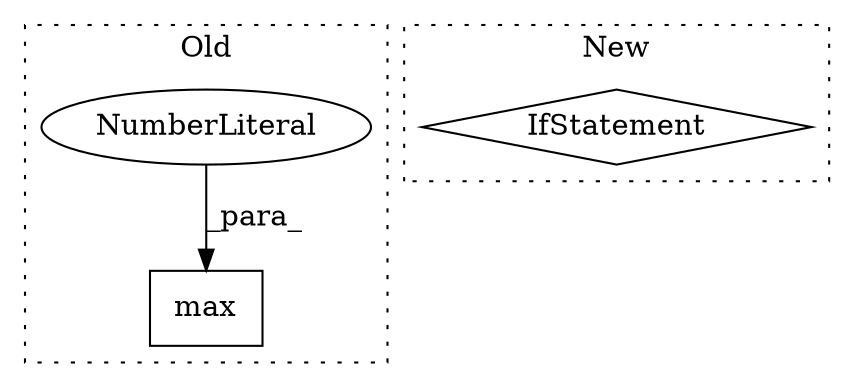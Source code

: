 digraph G {
subgraph cluster0 {
1 [label="max" a="32" s="18768,18804" l="4,1" shape="box"];
3 [label="NumberLiteral" a="34" s="18803" l="1" shape="ellipse"];
label = "Old";
style="dotted";
}
subgraph cluster1 {
2 [label="IfStatement" a="25" s="18947,18960" l="4,2" shape="diamond"];
label = "New";
style="dotted";
}
3 -> 1 [label="_para_"];
}